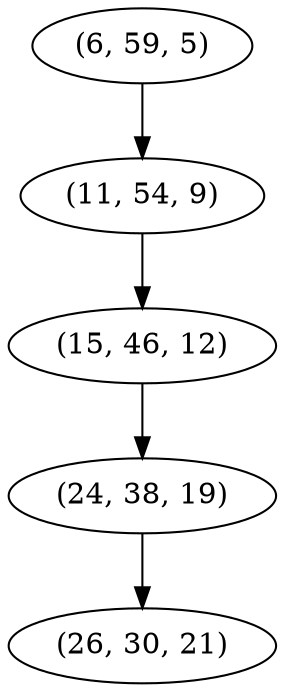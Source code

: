 digraph tree {
    "(6, 59, 5)";
    "(11, 54, 9)";
    "(15, 46, 12)";
    "(24, 38, 19)";
    "(26, 30, 21)";
    "(6, 59, 5)" -> "(11, 54, 9)";
    "(11, 54, 9)" -> "(15, 46, 12)";
    "(15, 46, 12)" -> "(24, 38, 19)";
    "(24, 38, 19)" -> "(26, 30, 21)";
}
